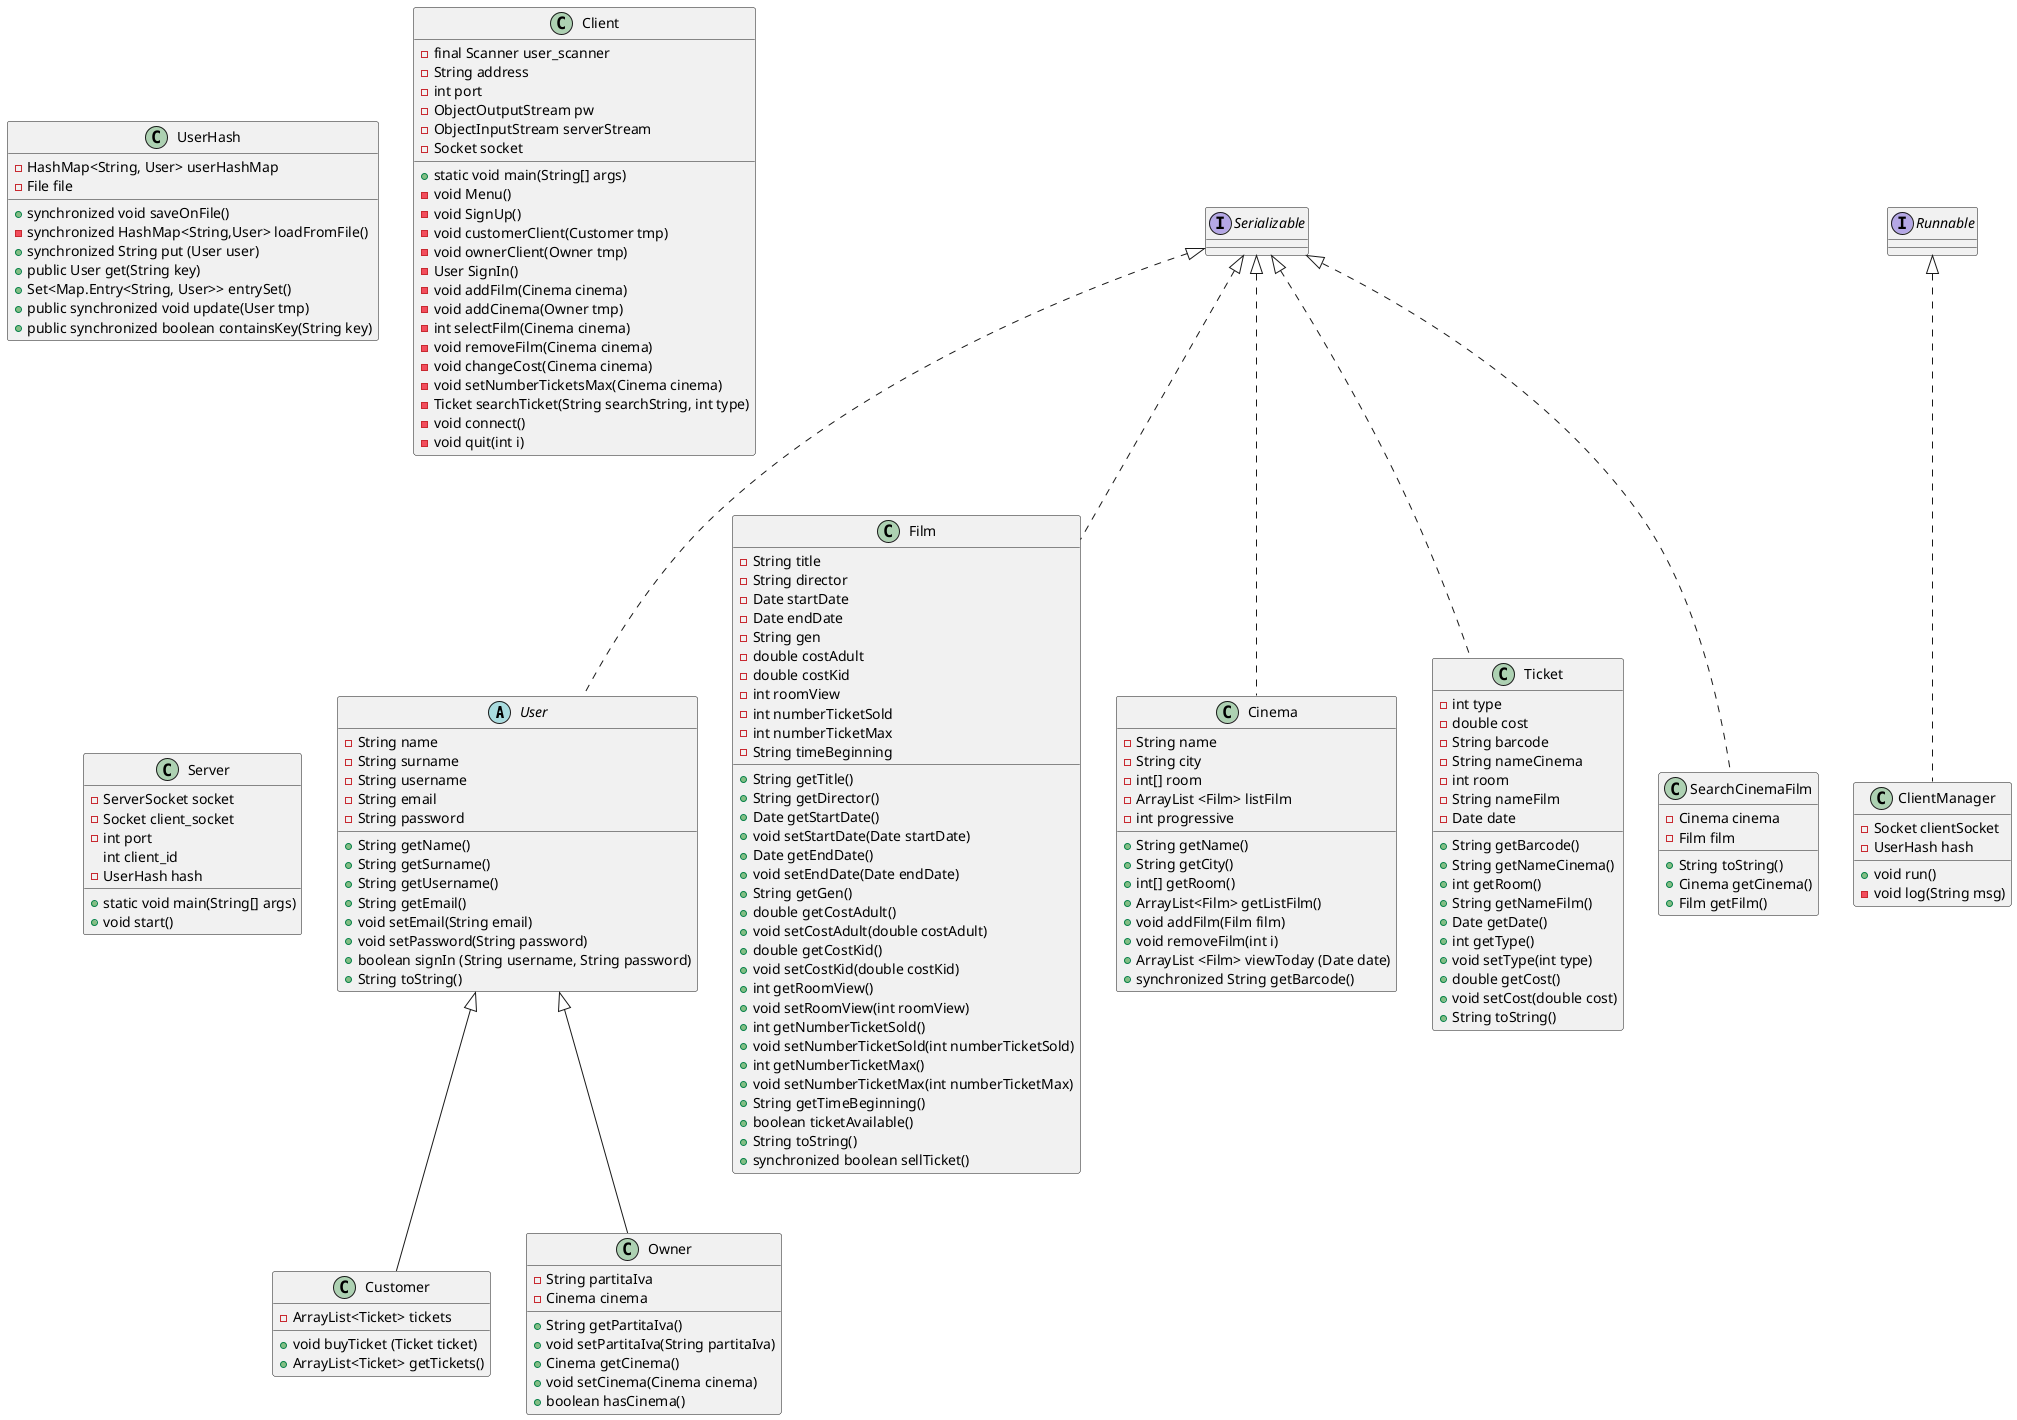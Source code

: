 @startuml diagram
abstract class User implements Serializable{
    -String name
    -String surname
    -String username
    -String email
    -String password
    +String getName()
    +String getSurname()     
    +String getUsername()   
    +String getEmail() 
    +void setEmail(String email) 
    +void setPassword(String password) 
    +boolean signIn (String username, String password)
    +String toString() 
}

class Customer extends User{
    -ArrayList<Ticket> tickets   
    +void buyTicket (Ticket ticket)
    +ArrayList<Ticket> getTickets()   
}

class Owner extends User{
    -String partitaIva
    -Cinema cinema
    +String getPartitaIva()
    +void setPartitaIva(String partitaIva)
    +Cinema getCinema()
    +void setCinema(Cinema cinema)
    +boolean hasCinema()
}

class Film implements Serializable{
    -String title
    -String director 
    -Date startDate 
    -Date endDate 
    -String gen 
    -double costAdult
    -double costKid
    -int roomView 
    -int numberTicketSold  
    -int numberTicketMax  
    -String timeBeginning  
    +String getTitle() 
    +String getDirector()
    +Date getStartDate()
    +void setStartDate(Date startDate) 
    +Date getEndDate() 
    +void setEndDate(Date endDate) 
    +String getGen() 
    +double getCostAdult()
    +void setCostAdult(double costAdult)
    +double getCostKid()       
    +void setCostKid(double costKid)
    +int getRoomView()
    +void setRoomView(int roomView) 
    +int getNumberTicketSold() 
    +void setNumberTicketSold(int numberTicketSold) 
    +int getNumberTicketMax() 
    +void setNumberTicketMax(int numberTicketMax) 
    +String getTimeBeginning()
    +boolean ticketAvailable()    
    +String toString() 
    +synchronized boolean sellTicket()  
}

class Cinema implements Serializable{
    -String name
    -String city
    -int[] room 
    -ArrayList <Film> listFilm
    -int progressive
    +String getName()
    +String getCity()
    +int[] getRoom()
    +ArrayList<Film> getListFilm() 
    +void addFilm(Film film)
    +void removeFilm(int i)
    +ArrayList <Film> viewToday (Date date)
    +synchronized String getBarcode()
}

class Ticket implements Serializable{
    -int type 
    -double cost
    -String barcode
    -String nameCinema
    -int room 
    -String nameFilm
    -Date date    
    +String getBarcode() 
    +String getNameCinema() 
    +int getRoom() 
    +String getNameFilm() 
    +Date getDate() 
    +int getType() 
    +void setType(int type)
    +double getCost() 
    +void setCost(double cost) 
    +String toString() 
}

class SearchCinemaFilm implements Serializable{
    -Cinema cinema
    -Film film
    +String toString()
    +Cinema getCinema() 
    +Film getFilm()        
}

class UserHash {
    -HashMap<String, User> userHashMap
    -File file
    +synchronized void saveOnFile() 
    -synchronized HashMap<String,User> loadFromFile() 
    +synchronized String put (User user)
    +public User get(String key)
    +Set<Map.Entry<String, User>> entrySet()
    +public synchronized void update(User tmp)
    +public synchronized boolean containsKey(String key)
}
class Client{
    -final Scanner user_scanner
    -String address
    -int port
    -ObjectOutputStream pw
    -ObjectInputStream serverStream
    -Socket socket
    +static void main(String[] args)
    -void Menu()
    -void SignUp()
    -void customerClient(Customer tmp)
    -void ownerClient(Owner tmp)
    -User SignIn()
    -void addFilm(Cinema cinema)
    -void addCinema(Owner tmp)
    -int selectFilm(Cinema cinema)
    -void removeFilm(Cinema cinema)
    -void changeCost(Cinema cinema)
    -void setNumberTicketsMax(Cinema cinema)
    -Ticket searchTicket(String searchString, int type)
    -void connect()
    -void quit(int i)
}
class Server{
    -ServerSocket socket
    -Socket client_socket
    -int port
    int client_id
    -UserHash hash
    +static void main(String[] args)
    +void start()
}
class ClientManager implements Runnable{
    -Socket clientSocket
    -UserHash hash
    +void run()
    -void log(String msg)
}
@enduml